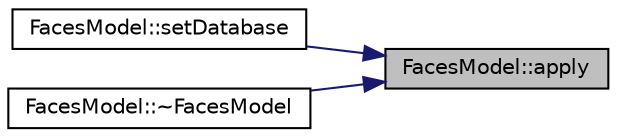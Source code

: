 digraph "FacesModel::apply"
{
 // LATEX_PDF_SIZE
  edge [fontname="Helvetica",fontsize="10",labelfontname="Helvetica",labelfontsize="10"];
  node [fontname="Helvetica",fontsize="10",shape=record];
  rankdir="RL";
  Node1 [label="FacesModel::apply",height=0.2,width=0.4,color="black", fillcolor="grey75", style="filled", fontcolor="black",tooltip=" "];
  Node1 -> Node2 [dir="back",color="midnightblue",fontsize="10",style="solid",fontname="Helvetica"];
  Node2 [label="FacesModel::setDatabase",height=0.2,width=0.4,color="black", fillcolor="white", style="filled",URL="$class_faces_model.html#ada2f30998287e7fa2cc79d4c79dd2d7a",tooltip=" "];
  Node1 -> Node3 [dir="back",color="midnightblue",fontsize="10",style="solid",fontname="Helvetica"];
  Node3 [label="FacesModel::~FacesModel",height=0.2,width=0.4,color="black", fillcolor="white", style="filled",URL="$class_faces_model.html#a2e3f38979a755e135e3357defc231d28",tooltip=" "];
}
